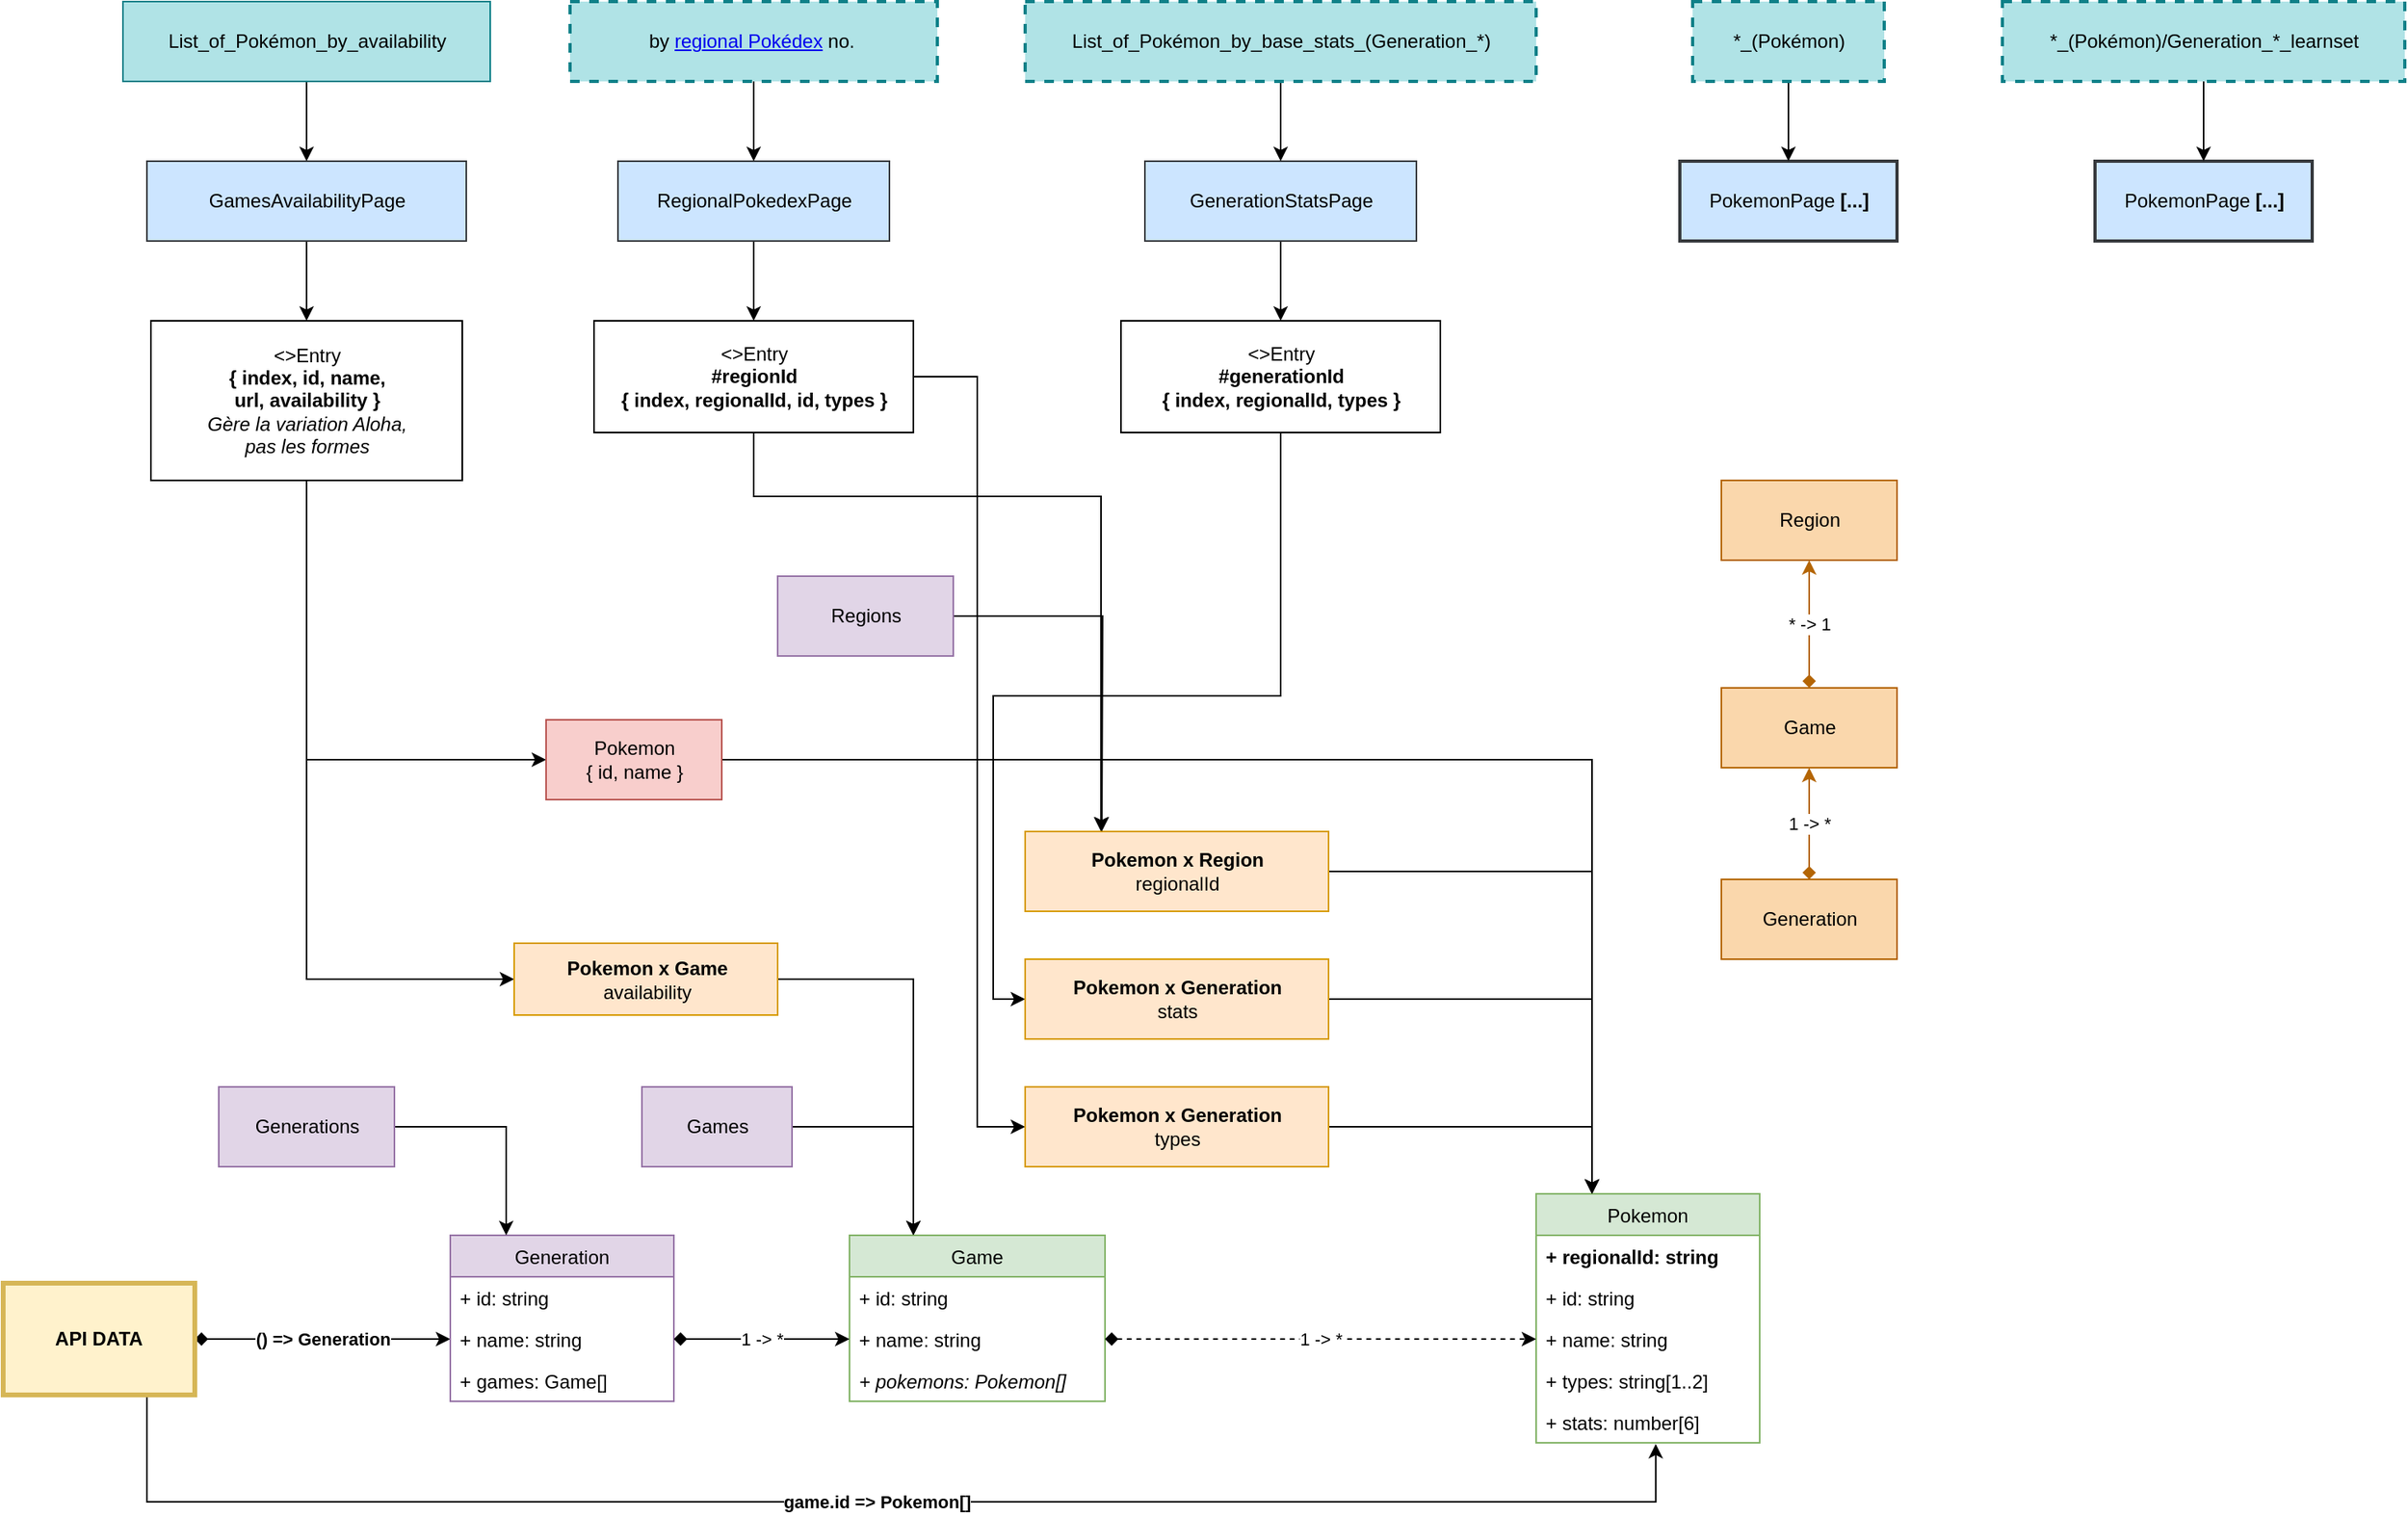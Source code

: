 <mxfile version="14.4.3" type="device"><diagram id="DV-Eqkhgyh3q6vBTGRCl" name="Page-1"><mxGraphModel dx="1221" dy="714" grid="1" gridSize="10" guides="1" tooltips="1" connect="1" arrows="1" fold="1" page="1" pageScale="1" pageWidth="827" pageHeight="1169" math="0" shadow="0"><root><mxCell id="0"/><mxCell id="1" parent="0"/><mxCell id="ChNvcn8Iqvu501KeZisN-11" style="edgeStyle=orthogonalEdgeStyle;rounded=0;orthogonalLoop=1;jettySize=auto;html=1;" edge="1" parent="1" source="ChNvcn8Iqvu501KeZisN-1" target="ChNvcn8Iqvu501KeZisN-10"><mxGeometry relative="1" as="geometry"/></mxCell><mxCell id="ChNvcn8Iqvu501KeZisN-1" value="GamesAvailabilityPage" style="html=1;fillColor=#cce5ff;strokeColor=#36393d;" vertex="1" parent="1"><mxGeometry x="120" y="180" width="200" height="50" as="geometry"/></mxCell><mxCell id="ChNvcn8Iqvu501KeZisN-3" style="edgeStyle=orthogonalEdgeStyle;rounded=0;orthogonalLoop=1;jettySize=auto;html=1;" edge="1" parent="1" source="ChNvcn8Iqvu501KeZisN-2" target="ChNvcn8Iqvu501KeZisN-1"><mxGeometry relative="1" as="geometry"/></mxCell><mxCell id="ChNvcn8Iqvu501KeZisN-2" value="List_of_Pokémon_by_availability" style="html=1;fillColor=#b0e3e6;strokeColor=#0e8088;" vertex="1" parent="1"><mxGeometry x="105" y="80" width="230" height="50" as="geometry"/></mxCell><mxCell id="ChNvcn8Iqvu501KeZisN-4" value="PokemonPage&amp;nbsp;&lt;b&gt;[...]&lt;/b&gt;" style="html=1;fillColor=#cce5ff;strokeColor=#36393d;strokeWidth=2;" vertex="1" parent="1"><mxGeometry x="1080" y="180" width="136" height="50" as="geometry"/></mxCell><mxCell id="ChNvcn8Iqvu501KeZisN-6" style="edgeStyle=orthogonalEdgeStyle;rounded=0;orthogonalLoop=1;jettySize=auto;html=1;" edge="1" parent="1" source="ChNvcn8Iqvu501KeZisN-5" target="ChNvcn8Iqvu501KeZisN-4"><mxGeometry relative="1" as="geometry"/></mxCell><mxCell id="ChNvcn8Iqvu501KeZisN-5" value="*_(Pokémon)" style="html=1;strokeWidth=2;fillColor=#b0e3e6;strokeColor=#0e8088;dashed=1;" vertex="1" parent="1"><mxGeometry x="1088" y="80" width="120" height="50" as="geometry"/></mxCell><mxCell id="ChNvcn8Iqvu501KeZisN-72" value="&lt;b&gt;() =&amp;gt; Generation&lt;/b&gt;" style="edgeStyle=orthogonalEdgeStyle;rounded=0;orthogonalLoop=1;jettySize=auto;html=1;entryX=0;entryY=0.5;entryDx=0;entryDy=0;startArrow=diamond;startFill=1;" edge="1" parent="1" source="ChNvcn8Iqvu501KeZisN-7" target="ChNvcn8Iqvu501KeZisN-53"><mxGeometry relative="1" as="geometry"/></mxCell><mxCell id="ChNvcn8Iqvu501KeZisN-79" value="&lt;b&gt;game.id =&amp;gt; Pokemon[]&lt;/b&gt;" style="edgeStyle=orthogonalEdgeStyle;rounded=0;orthogonalLoop=1;jettySize=auto;html=1;entryX=0.535;entryY=1.027;entryDx=0;entryDy=0;entryPerimeter=0;startArrow=none;startFill=0;" edge="1" parent="1" source="ChNvcn8Iqvu501KeZisN-7" target="ChNvcn8Iqvu501KeZisN-64"><mxGeometry relative="1" as="geometry"><Array as="points"><mxPoint x="120" y="1020"/><mxPoint x="1065" y="1020"/></Array></mxGeometry></mxCell><mxCell id="ChNvcn8Iqvu501KeZisN-7" value="&lt;b&gt;API DATA&lt;/b&gt;" style="rounded=0;whiteSpace=wrap;html=1;strokeWidth=3;fillColor=#fff2cc;strokeColor=#d6b656;" vertex="1" parent="1"><mxGeometry x="30" y="883" width="120" height="70" as="geometry"/></mxCell><mxCell id="ChNvcn8Iqvu501KeZisN-86" style="edgeStyle=orthogonalEdgeStyle;rounded=0;orthogonalLoop=1;jettySize=auto;html=1;entryX=0;entryY=0.5;entryDx=0;entryDy=0;startArrow=none;startFill=0;" edge="1" parent="1" source="ChNvcn8Iqvu501KeZisN-10" target="ChNvcn8Iqvu501KeZisN-81"><mxGeometry relative="1" as="geometry"><Array as="points"><mxPoint x="220" y="555"/></Array></mxGeometry></mxCell><mxCell id="ChNvcn8Iqvu501KeZisN-87" style="edgeStyle=orthogonalEdgeStyle;rounded=0;orthogonalLoop=1;jettySize=auto;html=1;entryX=0;entryY=0.5;entryDx=0;entryDy=0;startArrow=none;startFill=0;" edge="1" parent="1" source="ChNvcn8Iqvu501KeZisN-10" target="ChNvcn8Iqvu501KeZisN-41"><mxGeometry relative="1" as="geometry"><Array as="points"><mxPoint x="220" y="693"/></Array></mxGeometry></mxCell><mxCell id="ChNvcn8Iqvu501KeZisN-10" value="&amp;lt;&amp;gt;Entry&lt;br&gt;&lt;b&gt;{ index, id, name,&lt;br&gt;url, availability }&lt;/b&gt;&lt;br&gt;&lt;i&gt;Gère la variation Aloha,&lt;br&gt;pas les formes&lt;/i&gt;" style="html=1;strokeWidth=1;" vertex="1" parent="1"><mxGeometry x="122.5" y="280" width="195" height="100" as="geometry"/></mxCell><mxCell id="ChNvcn8Iqvu501KeZisN-16" style="edgeStyle=orthogonalEdgeStyle;rounded=0;orthogonalLoop=1;jettySize=auto;html=1;" edge="1" parent="1" source="ChNvcn8Iqvu501KeZisN-17" target="ChNvcn8Iqvu501KeZisN-20"><mxGeometry relative="1" as="geometry"/></mxCell><mxCell id="ChNvcn8Iqvu501KeZisN-17" value="RegionalPokedexPage" style="html=1;fillColor=#cce5ff;strokeColor=#36393d;" vertex="1" parent="1"><mxGeometry x="415" y="180" width="170" height="50" as="geometry"/></mxCell><mxCell id="ChNvcn8Iqvu501KeZisN-18" style="edgeStyle=orthogonalEdgeStyle;rounded=0;orthogonalLoop=1;jettySize=auto;html=1;" edge="1" parent="1" source="ChNvcn8Iqvu501KeZisN-19" target="ChNvcn8Iqvu501KeZisN-17"><mxGeometry relative="1" as="geometry"/></mxCell><mxCell id="ChNvcn8Iqvu501KeZisN-19" value="by &lt;a href=&quot;https://bulbapedia.bulbagarden.net/wiki/Regional_Pok%C3%A9dex&quot; title=&quot;Regional Pokédex&quot;&gt;regional Pokédex&lt;/a&gt; no.&amp;nbsp;" style="html=1;fillColor=#b0e3e6;strokeColor=#0e8088;strokeWidth=2;dashed=1;" vertex="1" parent="1"><mxGeometry x="385" y="80" width="230" height="50" as="geometry"/></mxCell><mxCell id="ChNvcn8Iqvu501KeZisN-93" style="edgeStyle=orthogonalEdgeStyle;rounded=0;orthogonalLoop=1;jettySize=auto;html=1;startArrow=none;startFill=0;entryX=0.25;entryY=0;entryDx=0;entryDy=0;" edge="1" parent="1" source="ChNvcn8Iqvu501KeZisN-20" target="ChNvcn8Iqvu501KeZisN-83"><mxGeometry relative="1" as="geometry"><mxPoint x="720" y="600" as="targetPoint"/><Array as="points"><mxPoint x="500" y="390"/><mxPoint x="718" y="390"/></Array></mxGeometry></mxCell><mxCell id="ChNvcn8Iqvu501KeZisN-95" style="edgeStyle=orthogonalEdgeStyle;rounded=0;orthogonalLoop=1;jettySize=auto;html=1;entryX=0;entryY=0.5;entryDx=0;entryDy=0;startArrow=none;startFill=0;" edge="1" parent="1" source="ChNvcn8Iqvu501KeZisN-20" target="ChNvcn8Iqvu501KeZisN-43"><mxGeometry relative="1" as="geometry"><Array as="points"><mxPoint x="640" y="315"/><mxPoint x="640" y="785"/></Array></mxGeometry></mxCell><mxCell id="ChNvcn8Iqvu501KeZisN-20" value="&amp;lt;&amp;gt;Entry&lt;br&gt;&lt;b&gt;#regionId&lt;/b&gt;&lt;br&gt;&lt;b&gt;{ index, regionalId, id, types }&lt;/b&gt;" style="html=1;strokeWidth=1;" vertex="1" parent="1"><mxGeometry x="400" y="280" width="200" height="70" as="geometry"/></mxCell><mxCell id="ChNvcn8Iqvu501KeZisN-21" style="edgeStyle=orthogonalEdgeStyle;rounded=0;orthogonalLoop=1;jettySize=auto;html=1;" edge="1" parent="1" source="ChNvcn8Iqvu501KeZisN-22" target="ChNvcn8Iqvu501KeZisN-25"><mxGeometry relative="1" as="geometry"/></mxCell><mxCell id="ChNvcn8Iqvu501KeZisN-22" value="GenerationStatsPage" style="html=1;fillColor=#cce5ff;strokeColor=#36393d;" vertex="1" parent="1"><mxGeometry x="745" y="180" width="170" height="50" as="geometry"/></mxCell><mxCell id="ChNvcn8Iqvu501KeZisN-23" style="edgeStyle=orthogonalEdgeStyle;rounded=0;orthogonalLoop=1;jettySize=auto;html=1;" edge="1" parent="1" source="ChNvcn8Iqvu501KeZisN-24" target="ChNvcn8Iqvu501KeZisN-22"><mxGeometry relative="1" as="geometry"/></mxCell><mxCell id="ChNvcn8Iqvu501KeZisN-24" value="List_of_Pokémon_by_base_stats_(Generation_*)" style="html=1;fillColor=#b0e3e6;strokeColor=#0e8088;strokeWidth=2;dashed=1;" vertex="1" parent="1"><mxGeometry x="670" y="80" width="320" height="50" as="geometry"/></mxCell><mxCell id="ChNvcn8Iqvu501KeZisN-94" style="edgeStyle=orthogonalEdgeStyle;rounded=0;orthogonalLoop=1;jettySize=auto;html=1;entryX=0;entryY=0.5;entryDx=0;entryDy=0;startArrow=none;startFill=0;" edge="1" parent="1" source="ChNvcn8Iqvu501KeZisN-25" target="ChNvcn8Iqvu501KeZisN-42"><mxGeometry relative="1" as="geometry"/></mxCell><mxCell id="ChNvcn8Iqvu501KeZisN-25" value="&amp;lt;&amp;gt;Entry&lt;br&gt;&lt;b&gt;#generationId&lt;/b&gt;&lt;br&gt;&lt;b&gt;{ index, regionalId, types&amp;nbsp;}&lt;/b&gt;" style="html=1;strokeWidth=1;" vertex="1" parent="1"><mxGeometry x="730" y="280" width="200" height="70" as="geometry"/></mxCell><mxCell id="ChNvcn8Iqvu501KeZisN-31" value="PokemonPage&amp;nbsp;&lt;b&gt;[...]&lt;/b&gt;" style="html=1;fillColor=#cce5ff;strokeColor=#36393d;strokeWidth=2;" vertex="1" parent="1"><mxGeometry x="1340" y="180" width="136" height="50" as="geometry"/></mxCell><mxCell id="ChNvcn8Iqvu501KeZisN-32" style="edgeStyle=orthogonalEdgeStyle;rounded=0;orthogonalLoop=1;jettySize=auto;html=1;" edge="1" parent="1" source="ChNvcn8Iqvu501KeZisN-33" target="ChNvcn8Iqvu501KeZisN-31"><mxGeometry relative="1" as="geometry"/></mxCell><mxCell id="ChNvcn8Iqvu501KeZisN-33" value="*_(Pokémon)/Generation_*_learnset" style="html=1;strokeWidth=2;fillColor=#b0e3e6;strokeColor=#0e8088;dashed=1;" vertex="1" parent="1"><mxGeometry x="1282" y="80" width="252" height="50" as="geometry"/></mxCell><mxCell id="ChNvcn8Iqvu501KeZisN-39" value="1 -&amp;gt; *" style="edgeStyle=orthogonalEdgeStyle;rounded=0;orthogonalLoop=1;jettySize=auto;html=1;entryX=0.5;entryY=1;entryDx=0;entryDy=0;startArrow=diamond;startFill=1;fillColor=#fad7ac;strokeColor=#b46504;" edge="1" parent="1" source="ChNvcn8Iqvu501KeZisN-35" target="ChNvcn8Iqvu501KeZisN-36"><mxGeometry relative="1" as="geometry"/></mxCell><mxCell id="ChNvcn8Iqvu501KeZisN-35" value="Generation" style="html=1;strokeWidth=1;fillColor=#fad7ac;strokeColor=#b46504;" vertex="1" parent="1"><mxGeometry x="1106" y="630" width="110" height="50" as="geometry"/></mxCell><mxCell id="ChNvcn8Iqvu501KeZisN-38" value="* -&amp;gt; 1" style="edgeStyle=orthogonalEdgeStyle;rounded=0;orthogonalLoop=1;jettySize=auto;html=1;exitX=0.5;exitY=0;exitDx=0;exitDy=0;startArrow=diamond;startFill=1;entryX=0.5;entryY=1;entryDx=0;entryDy=0;fillColor=#fad7ac;strokeColor=#b46504;" edge="1" parent="1" source="ChNvcn8Iqvu501KeZisN-36" target="ChNvcn8Iqvu501KeZisN-37"><mxGeometry relative="1" as="geometry"/></mxCell><mxCell id="ChNvcn8Iqvu501KeZisN-36" value="Game" style="html=1;strokeWidth=1;fillColor=#fad7ac;strokeColor=#b46504;" vertex="1" parent="1"><mxGeometry x="1106" y="510" width="110" height="50" as="geometry"/></mxCell><mxCell id="ChNvcn8Iqvu501KeZisN-37" value="Region" style="html=1;strokeWidth=1;fillColor=#fad7ac;strokeColor=#b46504;" vertex="1" parent="1"><mxGeometry x="1106" y="380" width="110" height="50" as="geometry"/></mxCell><mxCell id="ChNvcn8Iqvu501KeZisN-67" style="edgeStyle=orthogonalEdgeStyle;rounded=0;orthogonalLoop=1;jettySize=auto;html=1;exitX=1;exitY=0.5;exitDx=0;exitDy=0;entryX=0.25;entryY=0;entryDx=0;entryDy=0;startArrow=none;startFill=0;" edge="1" parent="1" source="ChNvcn8Iqvu501KeZisN-41" target="ChNvcn8Iqvu501KeZisN-55"><mxGeometry relative="1" as="geometry"/></mxCell><mxCell id="ChNvcn8Iqvu501KeZisN-41" value="&lt;b&gt;Pokemon x Game&lt;/b&gt;&lt;br&gt;availability" style="html=1;strokeWidth=1;fillColor=#ffe6cc;strokeColor=#d79b00;" vertex="1" parent="1"><mxGeometry x="350" y="670" width="165" height="45" as="geometry"/></mxCell><mxCell id="ChNvcn8Iqvu501KeZisN-77" style="edgeStyle=orthogonalEdgeStyle;rounded=0;orthogonalLoop=1;jettySize=auto;html=1;entryX=0.25;entryY=0;entryDx=0;entryDy=0;startArrow=none;startFill=0;" edge="1" parent="1" source="ChNvcn8Iqvu501KeZisN-42" target="ChNvcn8Iqvu501KeZisN-59"><mxGeometry relative="1" as="geometry"/></mxCell><mxCell id="ChNvcn8Iqvu501KeZisN-42" value="&lt;b&gt;Pokemon x Generation&lt;/b&gt;&lt;br&gt;stats" style="html=1;strokeWidth=1;fillColor=#ffe6cc;strokeColor=#d79b00;" vertex="1" parent="1"><mxGeometry x="670" y="680" width="190" height="50" as="geometry"/></mxCell><mxCell id="ChNvcn8Iqvu501KeZisN-76" style="edgeStyle=orthogonalEdgeStyle;rounded=0;orthogonalLoop=1;jettySize=auto;html=1;entryX=0.25;entryY=0;entryDx=0;entryDy=0;startArrow=none;startFill=0;" edge="1" parent="1" source="ChNvcn8Iqvu501KeZisN-43" target="ChNvcn8Iqvu501KeZisN-59"><mxGeometry relative="1" as="geometry"/></mxCell><mxCell id="ChNvcn8Iqvu501KeZisN-43" value="&lt;b&gt;Pokemon x Generation&lt;/b&gt;&lt;br&gt;types" style="html=1;strokeWidth=1;fillColor=#ffe6cc;strokeColor=#d79b00;" vertex="1" parent="1"><mxGeometry x="670" y="760" width="190" height="50" as="geometry"/></mxCell><mxCell id="ChNvcn8Iqvu501KeZisN-51" value="Generation" style="swimlane;fontStyle=0;childLayout=stackLayout;horizontal=1;startSize=26;fillColor=#e1d5e7;horizontalStack=0;resizeParent=1;resizeParentMax=0;resizeLast=0;collapsible=1;marginBottom=0;strokeWidth=1;strokeColor=#9673a6;" vertex="1" parent="1"><mxGeometry x="310" y="853" width="140" height="104" as="geometry"/></mxCell><mxCell id="ChNvcn8Iqvu501KeZisN-52" value="+ id: string" style="text;strokeColor=none;fillColor=none;align=left;verticalAlign=top;spacingLeft=4;spacingRight=4;overflow=hidden;rotatable=0;points=[[0,0.5],[1,0.5]];portConstraint=eastwest;" vertex="1" parent="ChNvcn8Iqvu501KeZisN-51"><mxGeometry y="26" width="140" height="26" as="geometry"/></mxCell><mxCell id="ChNvcn8Iqvu501KeZisN-53" value="+ name: string" style="text;strokeColor=none;fillColor=none;align=left;verticalAlign=top;spacingLeft=4;spacingRight=4;overflow=hidden;rotatable=0;points=[[0,0.5],[1,0.5]];portConstraint=eastwest;" vertex="1" parent="ChNvcn8Iqvu501KeZisN-51"><mxGeometry y="52" width="140" height="26" as="geometry"/></mxCell><mxCell id="ChNvcn8Iqvu501KeZisN-54" value="+ games: Game[]" style="text;strokeColor=none;fillColor=none;align=left;verticalAlign=top;spacingLeft=4;spacingRight=4;overflow=hidden;rotatable=0;points=[[0,0.5],[1,0.5]];portConstraint=eastwest;" vertex="1" parent="ChNvcn8Iqvu501KeZisN-51"><mxGeometry y="78" width="140" height="26" as="geometry"/></mxCell><mxCell id="ChNvcn8Iqvu501KeZisN-55" value="Game" style="swimlane;fontStyle=0;childLayout=stackLayout;horizontal=1;startSize=26;fillColor=#d5e8d4;horizontalStack=0;resizeParent=1;resizeParentMax=0;resizeLast=0;collapsible=1;marginBottom=0;strokeWidth=1;strokeColor=#82b366;" vertex="1" parent="1"><mxGeometry x="560" y="853" width="160" height="104" as="geometry"/></mxCell><mxCell id="ChNvcn8Iqvu501KeZisN-56" value="+ id: string" style="text;strokeColor=none;fillColor=none;align=left;verticalAlign=top;spacingLeft=4;spacingRight=4;overflow=hidden;rotatable=0;points=[[0,0.5],[1,0.5]];portConstraint=eastwest;" vertex="1" parent="ChNvcn8Iqvu501KeZisN-55"><mxGeometry y="26" width="160" height="26" as="geometry"/></mxCell><mxCell id="ChNvcn8Iqvu501KeZisN-57" value="+ name: string" style="text;strokeColor=none;fillColor=none;align=left;verticalAlign=top;spacingLeft=4;spacingRight=4;overflow=hidden;rotatable=0;points=[[0,0.5],[1,0.5]];portConstraint=eastwest;" vertex="1" parent="ChNvcn8Iqvu501KeZisN-55"><mxGeometry y="52" width="160" height="26" as="geometry"/></mxCell><mxCell id="ChNvcn8Iqvu501KeZisN-58" value="+ pokemons: Pokemon[]" style="text;strokeColor=none;fillColor=none;align=left;verticalAlign=top;spacingLeft=4;spacingRight=4;overflow=hidden;rotatable=0;points=[[0,0.5],[1,0.5]];portConstraint=eastwest;fontStyle=2" vertex="1" parent="ChNvcn8Iqvu501KeZisN-55"><mxGeometry y="78" width="160" height="26" as="geometry"/></mxCell><mxCell id="ChNvcn8Iqvu501KeZisN-59" value="Pokemon" style="swimlane;fontStyle=0;childLayout=stackLayout;horizontal=1;startSize=26;fillColor=#d5e8d4;horizontalStack=0;resizeParent=1;resizeParentMax=0;resizeLast=0;collapsible=1;marginBottom=0;strokeWidth=1;strokeColor=#82b366;" vertex="1" parent="1"><mxGeometry x="990" y="827" width="140" height="156" as="geometry"/></mxCell><mxCell id="ChNvcn8Iqvu501KeZisN-82" value="+ regionalId: string" style="text;strokeColor=none;fillColor=none;align=left;verticalAlign=top;spacingLeft=4;spacingRight=4;overflow=hidden;rotatable=0;points=[[0,0.5],[1,0.5]];portConstraint=eastwest;fontStyle=1" vertex="1" parent="ChNvcn8Iqvu501KeZisN-59"><mxGeometry y="26" width="140" height="26" as="geometry"/></mxCell><mxCell id="ChNvcn8Iqvu501KeZisN-60" value="+ id: string" style="text;strokeColor=none;fillColor=none;align=left;verticalAlign=top;spacingLeft=4;spacingRight=4;overflow=hidden;rotatable=0;points=[[0,0.5],[1,0.5]];portConstraint=eastwest;" vertex="1" parent="ChNvcn8Iqvu501KeZisN-59"><mxGeometry y="52" width="140" height="26" as="geometry"/></mxCell><mxCell id="ChNvcn8Iqvu501KeZisN-61" value="+ name: string" style="text;strokeColor=none;fillColor=none;align=left;verticalAlign=top;spacingLeft=4;spacingRight=4;overflow=hidden;rotatable=0;points=[[0,0.5],[1,0.5]];portConstraint=eastwest;" vertex="1" parent="ChNvcn8Iqvu501KeZisN-59"><mxGeometry y="78" width="140" height="26" as="geometry"/></mxCell><mxCell id="ChNvcn8Iqvu501KeZisN-62" value="+ types: string[1..2]" style="text;strokeColor=none;fillColor=none;align=left;verticalAlign=top;spacingLeft=4;spacingRight=4;overflow=hidden;rotatable=0;points=[[0,0.5],[1,0.5]];portConstraint=eastwest;" vertex="1" parent="ChNvcn8Iqvu501KeZisN-59"><mxGeometry y="104" width="140" height="26" as="geometry"/></mxCell><mxCell id="ChNvcn8Iqvu501KeZisN-64" value="+ stats: number[6]" style="text;strokeColor=none;fillColor=none;align=left;verticalAlign=top;spacingLeft=4;spacingRight=4;overflow=hidden;rotatable=0;points=[[0,0.5],[1,0.5]];portConstraint=eastwest;" vertex="1" parent="ChNvcn8Iqvu501KeZisN-59"><mxGeometry y="130" width="140" height="26" as="geometry"/></mxCell><mxCell id="ChNvcn8Iqvu501KeZisN-65" value="1 -&amp;gt; *" style="edgeStyle=orthogonalEdgeStyle;rounded=0;orthogonalLoop=1;jettySize=auto;html=1;exitX=1;exitY=0.5;exitDx=0;exitDy=0;entryX=0;entryY=0.5;entryDx=0;entryDy=0;startArrow=diamond;startFill=1;" edge="1" parent="1" source="ChNvcn8Iqvu501KeZisN-53" target="ChNvcn8Iqvu501KeZisN-57"><mxGeometry relative="1" as="geometry"/></mxCell><mxCell id="ChNvcn8Iqvu501KeZisN-66" value="1 -&amp;gt; *" style="edgeStyle=orthogonalEdgeStyle;rounded=0;orthogonalLoop=1;jettySize=auto;html=1;exitX=1;exitY=0.5;exitDx=0;exitDy=0;entryX=0;entryY=0.5;entryDx=0;entryDy=0;startArrow=diamond;startFill=1;dashed=1;" edge="1" parent="1" source="ChNvcn8Iqvu501KeZisN-57" target="ChNvcn8Iqvu501KeZisN-61"><mxGeometry relative="1" as="geometry"/></mxCell><mxCell id="ChNvcn8Iqvu501KeZisN-71" style="edgeStyle=orthogonalEdgeStyle;rounded=0;orthogonalLoop=1;jettySize=auto;html=1;entryX=0.25;entryY=0;entryDx=0;entryDy=0;startArrow=none;startFill=0;" edge="1" parent="1" source="ChNvcn8Iqvu501KeZisN-68" target="ChNvcn8Iqvu501KeZisN-51"><mxGeometry relative="1" as="geometry"/></mxCell><mxCell id="ChNvcn8Iqvu501KeZisN-68" value="Generations" style="html=1;strokeWidth=1;fillColor=#e1d5e7;strokeColor=#9673a6;" vertex="1" parent="1"><mxGeometry x="165" y="760" width="110" height="50" as="geometry"/></mxCell><mxCell id="ChNvcn8Iqvu501KeZisN-70" style="edgeStyle=orthogonalEdgeStyle;rounded=0;orthogonalLoop=1;jettySize=auto;html=1;entryX=0.25;entryY=0;entryDx=0;entryDy=0;startArrow=none;startFill=0;" edge="1" parent="1" source="ChNvcn8Iqvu501KeZisN-69" target="ChNvcn8Iqvu501KeZisN-55"><mxGeometry relative="1" as="geometry"/></mxCell><mxCell id="ChNvcn8Iqvu501KeZisN-69" value="Games" style="html=1;strokeWidth=1;fillColor=#e1d5e7;strokeColor=#9673a6;" vertex="1" parent="1"><mxGeometry x="430" y="760" width="94" height="50" as="geometry"/></mxCell><mxCell id="ChNvcn8Iqvu501KeZisN-88" style="edgeStyle=orthogonalEdgeStyle;rounded=0;orthogonalLoop=1;jettySize=auto;html=1;entryX=0.25;entryY=0;entryDx=0;entryDy=0;startArrow=none;startFill=0;" edge="1" parent="1" source="ChNvcn8Iqvu501KeZisN-81" target="ChNvcn8Iqvu501KeZisN-59"><mxGeometry relative="1" as="geometry"/></mxCell><mxCell id="ChNvcn8Iqvu501KeZisN-81" value="Pokemon&lt;br&gt;{ id, name }" style="html=1;strokeWidth=1;fillColor=#f8cecc;strokeColor=#b85450;" vertex="1" parent="1"><mxGeometry x="370" y="530" width="110" height="50" as="geometry"/></mxCell><mxCell id="ChNvcn8Iqvu501KeZisN-85" style="edgeStyle=orthogonalEdgeStyle;rounded=0;orthogonalLoop=1;jettySize=auto;html=1;exitX=1;exitY=0.5;exitDx=0;exitDy=0;entryX=0.25;entryY=0;entryDx=0;entryDy=0;startArrow=none;startFill=0;" edge="1" parent="1" source="ChNvcn8Iqvu501KeZisN-83" target="ChNvcn8Iqvu501KeZisN-59"><mxGeometry relative="1" as="geometry"/></mxCell><mxCell id="ChNvcn8Iqvu501KeZisN-83" value="&lt;b&gt;Pokemon x Region&lt;/b&gt;&lt;br&gt;regionalId" style="html=1;strokeWidth=1;fillColor=#ffe6cc;strokeColor=#d79b00;" vertex="1" parent="1"><mxGeometry x="670" y="600" width="190" height="50" as="geometry"/></mxCell><mxCell id="ChNvcn8Iqvu501KeZisN-92" style="edgeStyle=orthogonalEdgeStyle;rounded=0;orthogonalLoop=1;jettySize=auto;html=1;startArrow=none;startFill=0;" edge="1" parent="1" source="ChNvcn8Iqvu501KeZisN-91"><mxGeometry relative="1" as="geometry"><mxPoint x="718" y="600" as="targetPoint"/></mxGeometry></mxCell><mxCell id="ChNvcn8Iqvu501KeZisN-91" value="Regions" style="html=1;strokeWidth=1;fillColor=#e1d5e7;strokeColor=#9673a6;" vertex="1" parent="1"><mxGeometry x="515" y="440" width="110" height="50" as="geometry"/></mxCell></root></mxGraphModel></diagram></mxfile>